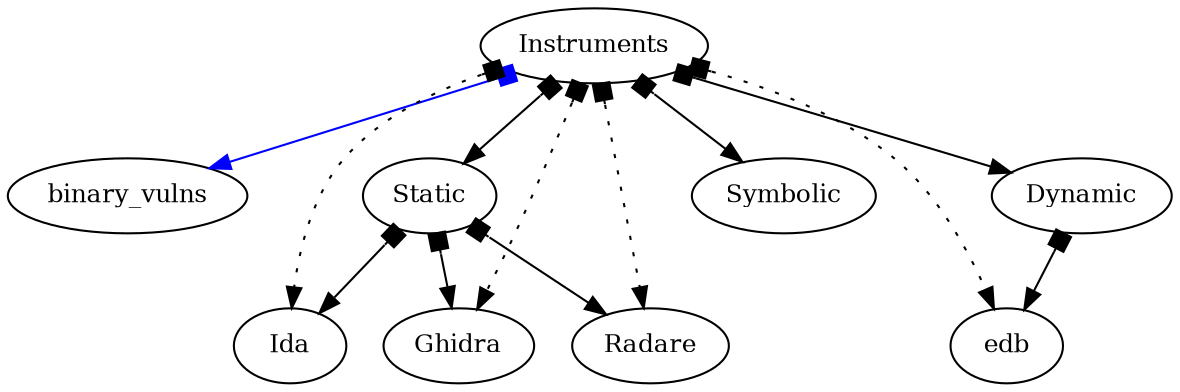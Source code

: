digraph G {
node[color = black, fontsize = 12];
edge[color = black, fontsize = 12];
"Instruments" -> "binary_vulns" [dir=both,color = blue,arrowhead=normal, arrowtail=box];
"Instruments" -> "Static" [dir=both,color = black,arrowhead=normal, arrowtail=box];
"Instruments" -> "Symbolic" [dir=both,color = black,arrowhead=normal, arrowtail=box];
"Instruments" -> "Dynamic" [dir=both,color = black,arrowhead=normal, arrowtail=box];
"Static" -> "Ida" [dir=both,color = black,arrowhead=normal, arrowtail=box];
"Static" -> "Ghidra" [dir=both,color = black,arrowhead=normal, arrowtail=box];
"Static" -> "Radare" [dir=both,color = black,arrowhead=normal, arrowtail=box];
"Dynamic" -> "edb" [dir=both,color = black,arrowhead=normal, arrowtail=box];
"Instruments" -> "Ida" [dir=both,color = black,style = dotted, arrowhead=normal, arrowtail=box];
"Instruments" -> "Ghidra" [dir=both,color = black,style = dotted, arrowhead=normal, arrowtail=box];
"Instruments" -> "Radare" [dir=both,color = black,style = dotted, arrowhead=normal, arrowtail=box];
"Instruments" -> "edb" [dir=both,color = black,style = dotted, arrowhead=normal, arrowtail=box];
}
